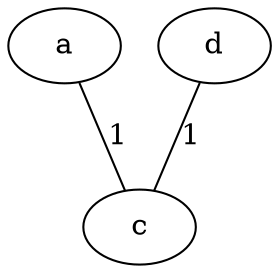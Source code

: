 strict graph "" {
a;
d;
c;
a -- c  [color=black, label=1, style=solid];
d -- c  [color=black, label=1, style=solid];
}
